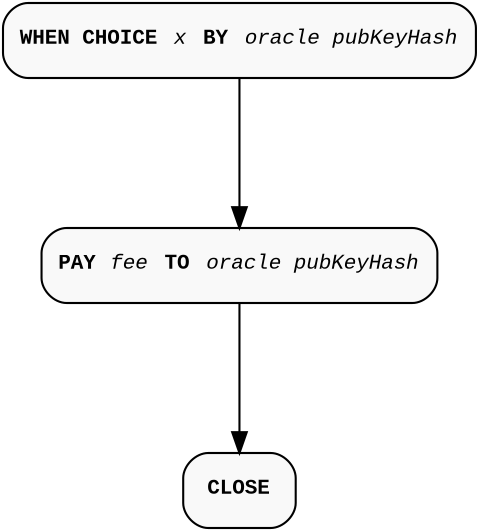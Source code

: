 digraph MarloweRequest {
  rankdir=TD;
  graph [pad="0.02", nodesep="0.6", ranksep="1", splines="line"];
  node [shape="rect", pad="0.1", style="filled, rounded", fillcolor="#f9f9f9", fontname="Courier New", fontsize="10"];
  edge [tailport="s", headport="n", color="#aaa", fontname="Courier New", fontsize="10"];

  OracleChoiceStep [label=<<b>WHEN CHOICE</b> <i>x</i> <b>BY</b> <i>oracle pubKeyHash</i>> color="#aaa" ];

  PayStep [label=<<b>PAY </b><i>fee</i> <b>TO</b> <i>oracle pubKeyHash</i>> color="#aaa" ];

  OracleChoiceStep -> PayStep;

  CloseStep [label=<<b>CLOSE</b>> color="#aaa" ];

  PayStep -> CloseStep;
}

